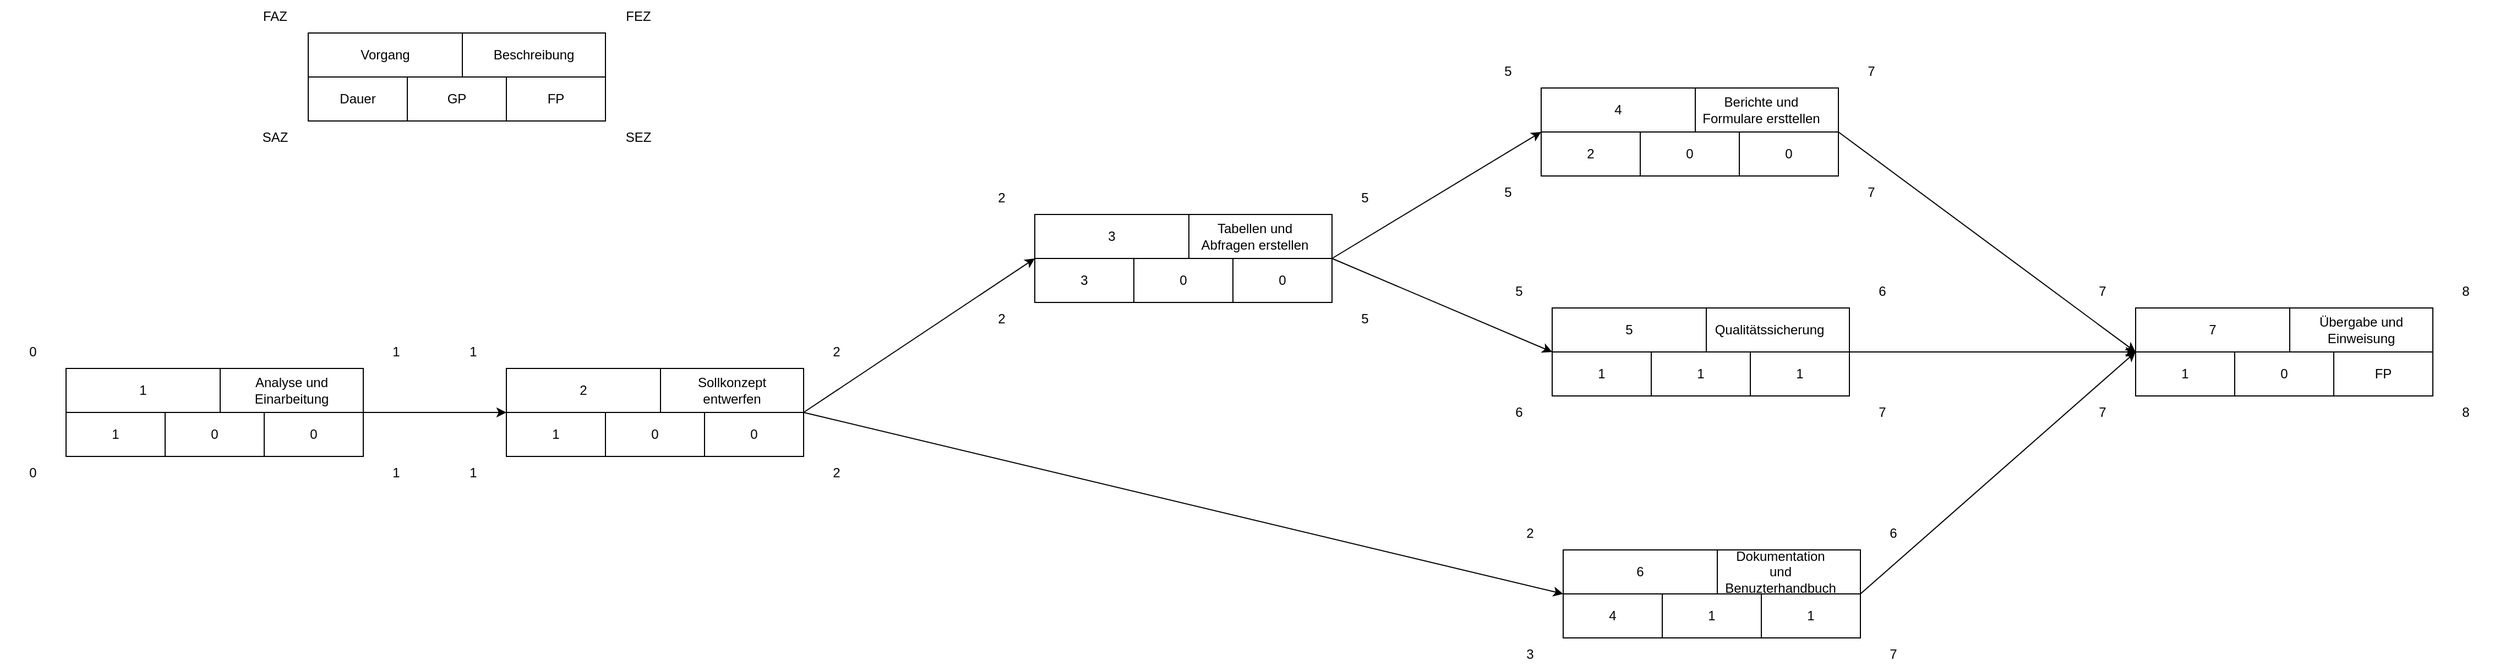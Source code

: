 <mxfile version="22.0.6" type="device" pages="3">
  <diagram name="Übungsaufgaben" id="8kgF85UFcTTqEHGNCaWI">
    <mxGraphModel dx="2261" dy="746" grid="1" gridSize="10" guides="1" tooltips="1" connect="1" arrows="1" fold="1" page="1" pageScale="1" pageWidth="827" pageHeight="1169" math="0" shadow="0">
      <root>
        <mxCell id="0" />
        <mxCell id="1" parent="0" />
        <mxCell id="PgDC-HXr47HgIIDUL0MW-1" value="" style="rounded=0;whiteSpace=wrap;html=1;" vertex="1" parent="1">
          <mxGeometry x="40" y="240" width="140" height="40" as="geometry" />
        </mxCell>
        <mxCell id="PgDC-HXr47HgIIDUL0MW-2" value="" style="rounded=0;whiteSpace=wrap;html=1;" vertex="1" parent="1">
          <mxGeometry x="180" y="240" width="130" height="40" as="geometry" />
        </mxCell>
        <mxCell id="PgDC-HXr47HgIIDUL0MW-3" value="" style="rounded=0;whiteSpace=wrap;html=1;" vertex="1" parent="1">
          <mxGeometry x="40" y="280" width="90" height="40" as="geometry" />
        </mxCell>
        <mxCell id="PgDC-HXr47HgIIDUL0MW-4" value="" style="rounded=0;whiteSpace=wrap;html=1;" vertex="1" parent="1">
          <mxGeometry x="130" y="280" width="90" height="40" as="geometry" />
        </mxCell>
        <mxCell id="PgDC-HXr47HgIIDUL0MW-5" value="" style="rounded=0;whiteSpace=wrap;html=1;" vertex="1" parent="1">
          <mxGeometry x="220" y="280" width="90" height="40" as="geometry" />
        </mxCell>
        <mxCell id="PgDC-HXr47HgIIDUL0MW-7" value="FAZ" style="text;html=1;strokeColor=none;fillColor=none;align=center;verticalAlign=middle;whiteSpace=wrap;rounded=0;" vertex="1" parent="1">
          <mxGeometry x="-20" y="210" width="60" height="30" as="geometry" />
        </mxCell>
        <mxCell id="PgDC-HXr47HgIIDUL0MW-8" value="FEZ" style="text;html=1;strokeColor=none;fillColor=none;align=center;verticalAlign=middle;whiteSpace=wrap;rounded=0;" vertex="1" parent="1">
          <mxGeometry x="310" y="210" width="60" height="30" as="geometry" />
        </mxCell>
        <mxCell id="PgDC-HXr47HgIIDUL0MW-9" value="SEZ" style="text;html=1;strokeColor=none;fillColor=none;align=center;verticalAlign=middle;whiteSpace=wrap;rounded=0;" vertex="1" parent="1">
          <mxGeometry x="310" y="320" width="60" height="30" as="geometry" />
        </mxCell>
        <mxCell id="PgDC-HXr47HgIIDUL0MW-11" value="SAZ" style="text;html=1;strokeColor=none;fillColor=none;align=center;verticalAlign=middle;whiteSpace=wrap;rounded=0;" vertex="1" parent="1">
          <mxGeometry x="-20" y="320" width="60" height="30" as="geometry" />
        </mxCell>
        <mxCell id="PgDC-HXr47HgIIDUL0MW-12" value="Vorgang" style="text;html=1;strokeColor=none;fillColor=none;align=center;verticalAlign=middle;whiteSpace=wrap;rounded=0;" vertex="1" parent="1">
          <mxGeometry x="80" y="245" width="60" height="30" as="geometry" />
        </mxCell>
        <mxCell id="PgDC-HXr47HgIIDUL0MW-13" value="Beschreibung" style="text;html=1;strokeColor=none;fillColor=none;align=center;verticalAlign=middle;whiteSpace=wrap;rounded=0;" vertex="1" parent="1">
          <mxGeometry x="215" y="245" width="60" height="30" as="geometry" />
        </mxCell>
        <mxCell id="PgDC-HXr47HgIIDUL0MW-14" value="Dauer" style="text;html=1;strokeColor=none;fillColor=none;align=center;verticalAlign=middle;whiteSpace=wrap;rounded=0;" vertex="1" parent="1">
          <mxGeometry x="55" y="285" width="60" height="30" as="geometry" />
        </mxCell>
        <mxCell id="PgDC-HXr47HgIIDUL0MW-15" value="GP" style="text;html=1;strokeColor=none;fillColor=none;align=center;verticalAlign=middle;whiteSpace=wrap;rounded=0;" vertex="1" parent="1">
          <mxGeometry x="145" y="285" width="60" height="30" as="geometry" />
        </mxCell>
        <mxCell id="PgDC-HXr47HgIIDUL0MW-16" value="FP" style="text;html=1;strokeColor=none;fillColor=none;align=center;verticalAlign=middle;whiteSpace=wrap;rounded=0;" vertex="1" parent="1">
          <mxGeometry x="235" y="285" width="60" height="30" as="geometry" />
        </mxCell>
        <mxCell id="PgDC-HXr47HgIIDUL0MW-17" value="" style="rounded=0;whiteSpace=wrap;html=1;" vertex="1" parent="1">
          <mxGeometry x="-180" y="545" width="140" height="40" as="geometry" />
        </mxCell>
        <mxCell id="PgDC-HXr47HgIIDUL0MW-18" value="" style="rounded=0;whiteSpace=wrap;html=1;" vertex="1" parent="1">
          <mxGeometry x="-40" y="545" width="130" height="40" as="geometry" />
        </mxCell>
        <mxCell id="PgDC-HXr47HgIIDUL0MW-19" value="" style="rounded=0;whiteSpace=wrap;html=1;" vertex="1" parent="1">
          <mxGeometry x="-180" y="585" width="90" height="40" as="geometry" />
        </mxCell>
        <mxCell id="PgDC-HXr47HgIIDUL0MW-20" value="" style="rounded=0;whiteSpace=wrap;html=1;" vertex="1" parent="1">
          <mxGeometry x="-90" y="585" width="90" height="40" as="geometry" />
        </mxCell>
        <mxCell id="PgDC-HXr47HgIIDUL0MW-21" value="" style="rounded=0;whiteSpace=wrap;html=1;" vertex="1" parent="1">
          <mxGeometry y="585" width="90" height="40" as="geometry" />
        </mxCell>
        <mxCell id="PgDC-HXr47HgIIDUL0MW-22" value="0" style="text;html=1;strokeColor=none;fillColor=none;align=center;verticalAlign=middle;whiteSpace=wrap;rounded=0;" vertex="1" parent="1">
          <mxGeometry x="-240" y="515" width="60" height="30" as="geometry" />
        </mxCell>
        <mxCell id="PgDC-HXr47HgIIDUL0MW-23" value="1" style="text;html=1;strokeColor=none;fillColor=none;align=center;verticalAlign=middle;whiteSpace=wrap;rounded=0;" vertex="1" parent="1">
          <mxGeometry x="90" y="515" width="60" height="30" as="geometry" />
        </mxCell>
        <mxCell id="PgDC-HXr47HgIIDUL0MW-24" value="1" style="text;html=1;strokeColor=none;fillColor=none;align=center;verticalAlign=middle;whiteSpace=wrap;rounded=0;" vertex="1" parent="1">
          <mxGeometry x="90" y="625" width="60" height="30" as="geometry" />
        </mxCell>
        <mxCell id="PgDC-HXr47HgIIDUL0MW-25" value="0" style="text;html=1;strokeColor=none;fillColor=none;align=center;verticalAlign=middle;whiteSpace=wrap;rounded=0;" vertex="1" parent="1">
          <mxGeometry x="-240" y="625" width="60" height="30" as="geometry" />
        </mxCell>
        <mxCell id="PgDC-HXr47HgIIDUL0MW-26" value="1" style="text;html=1;strokeColor=none;fillColor=none;align=center;verticalAlign=middle;whiteSpace=wrap;rounded=0;" vertex="1" parent="1">
          <mxGeometry x="-140" y="550" width="60" height="30" as="geometry" />
        </mxCell>
        <mxCell id="PgDC-HXr47HgIIDUL0MW-27" value="Analyse und Einarbeitung" style="text;html=1;strokeColor=none;fillColor=none;align=center;verticalAlign=middle;whiteSpace=wrap;rounded=0;" vertex="1" parent="1">
          <mxGeometry x="-5" y="550" width="60" height="30" as="geometry" />
        </mxCell>
        <mxCell id="PgDC-HXr47HgIIDUL0MW-28" value="1" style="text;html=1;strokeColor=none;fillColor=none;align=center;verticalAlign=middle;whiteSpace=wrap;rounded=0;" vertex="1" parent="1">
          <mxGeometry x="-165" y="590" width="60" height="30" as="geometry" />
        </mxCell>
        <mxCell id="PgDC-HXr47HgIIDUL0MW-29" value="0" style="text;html=1;strokeColor=none;fillColor=none;align=center;verticalAlign=middle;whiteSpace=wrap;rounded=0;" vertex="1" parent="1">
          <mxGeometry x="-75" y="590" width="60" height="30" as="geometry" />
        </mxCell>
        <mxCell id="PgDC-HXr47HgIIDUL0MW-30" value="0" style="text;html=1;strokeColor=none;fillColor=none;align=center;verticalAlign=middle;whiteSpace=wrap;rounded=0;" vertex="1" parent="1">
          <mxGeometry x="15" y="590" width="60" height="30" as="geometry" />
        </mxCell>
        <mxCell id="PgDC-HXr47HgIIDUL0MW-31" value="" style="rounded=0;whiteSpace=wrap;html=1;" vertex="1" parent="1">
          <mxGeometry x="220" y="545" width="140" height="40" as="geometry" />
        </mxCell>
        <mxCell id="PgDC-HXr47HgIIDUL0MW-32" value="" style="rounded=0;whiteSpace=wrap;html=1;" vertex="1" parent="1">
          <mxGeometry x="360" y="545" width="130" height="40" as="geometry" />
        </mxCell>
        <mxCell id="PgDC-HXr47HgIIDUL0MW-33" value="" style="rounded=0;whiteSpace=wrap;html=1;" vertex="1" parent="1">
          <mxGeometry x="220" y="585" width="90" height="40" as="geometry" />
        </mxCell>
        <mxCell id="PgDC-HXr47HgIIDUL0MW-34" value="" style="rounded=0;whiteSpace=wrap;html=1;" vertex="1" parent="1">
          <mxGeometry x="310" y="585" width="90" height="40" as="geometry" />
        </mxCell>
        <mxCell id="PgDC-HXr47HgIIDUL0MW-35" value="" style="rounded=0;whiteSpace=wrap;html=1;" vertex="1" parent="1">
          <mxGeometry x="400" y="585" width="90" height="40" as="geometry" />
        </mxCell>
        <mxCell id="PgDC-HXr47HgIIDUL0MW-36" value="1" style="text;html=1;strokeColor=none;fillColor=none;align=center;verticalAlign=middle;whiteSpace=wrap;rounded=0;" vertex="1" parent="1">
          <mxGeometry x="160" y="515" width="60" height="30" as="geometry" />
        </mxCell>
        <mxCell id="PgDC-HXr47HgIIDUL0MW-37" value="2" style="text;html=1;strokeColor=none;fillColor=none;align=center;verticalAlign=middle;whiteSpace=wrap;rounded=0;" vertex="1" parent="1">
          <mxGeometry x="490" y="515" width="60" height="30" as="geometry" />
        </mxCell>
        <mxCell id="PgDC-HXr47HgIIDUL0MW-38" value="2" style="text;html=1;strokeColor=none;fillColor=none;align=center;verticalAlign=middle;whiteSpace=wrap;rounded=0;" vertex="1" parent="1">
          <mxGeometry x="490" y="625" width="60" height="30" as="geometry" />
        </mxCell>
        <mxCell id="PgDC-HXr47HgIIDUL0MW-39" value="1" style="text;html=1;strokeColor=none;fillColor=none;align=center;verticalAlign=middle;whiteSpace=wrap;rounded=0;" vertex="1" parent="1">
          <mxGeometry x="160" y="625" width="60" height="30" as="geometry" />
        </mxCell>
        <mxCell id="PgDC-HXr47HgIIDUL0MW-40" value="2" style="text;html=1;strokeColor=none;fillColor=none;align=center;verticalAlign=middle;whiteSpace=wrap;rounded=0;" vertex="1" parent="1">
          <mxGeometry x="260" y="550" width="60" height="30" as="geometry" />
        </mxCell>
        <mxCell id="PgDC-HXr47HgIIDUL0MW-41" value="Sollkonzept entwerfen" style="text;html=1;strokeColor=none;fillColor=none;align=center;verticalAlign=middle;whiteSpace=wrap;rounded=0;" vertex="1" parent="1">
          <mxGeometry x="395" y="550" width="60" height="30" as="geometry" />
        </mxCell>
        <mxCell id="PgDC-HXr47HgIIDUL0MW-42" value="1" style="text;html=1;strokeColor=none;fillColor=none;align=center;verticalAlign=middle;whiteSpace=wrap;rounded=0;" vertex="1" parent="1">
          <mxGeometry x="235" y="590" width="60" height="30" as="geometry" />
        </mxCell>
        <mxCell id="PgDC-HXr47HgIIDUL0MW-43" value="0" style="text;html=1;strokeColor=none;fillColor=none;align=center;verticalAlign=middle;whiteSpace=wrap;rounded=0;" vertex="1" parent="1">
          <mxGeometry x="325" y="590" width="60" height="30" as="geometry" />
        </mxCell>
        <mxCell id="PgDC-HXr47HgIIDUL0MW-44" value="0" style="text;html=1;strokeColor=none;fillColor=none;align=center;verticalAlign=middle;whiteSpace=wrap;rounded=0;" vertex="1" parent="1">
          <mxGeometry x="415" y="590" width="60" height="30" as="geometry" />
        </mxCell>
        <mxCell id="PgDC-HXr47HgIIDUL0MW-59" value="" style="rounded=0;whiteSpace=wrap;html=1;" vertex="1" parent="1">
          <mxGeometry x="700" y="405" width="140" height="40" as="geometry" />
        </mxCell>
        <mxCell id="PgDC-HXr47HgIIDUL0MW-60" value="" style="rounded=0;whiteSpace=wrap;html=1;" vertex="1" parent="1">
          <mxGeometry x="840" y="405" width="130" height="40" as="geometry" />
        </mxCell>
        <mxCell id="PgDC-HXr47HgIIDUL0MW-61" value="" style="rounded=0;whiteSpace=wrap;html=1;" vertex="1" parent="1">
          <mxGeometry x="700" y="445" width="90" height="40" as="geometry" />
        </mxCell>
        <mxCell id="PgDC-HXr47HgIIDUL0MW-62" value="" style="rounded=0;whiteSpace=wrap;html=1;" vertex="1" parent="1">
          <mxGeometry x="790" y="445" width="90" height="40" as="geometry" />
        </mxCell>
        <mxCell id="PgDC-HXr47HgIIDUL0MW-63" value="" style="rounded=0;whiteSpace=wrap;html=1;" vertex="1" parent="1">
          <mxGeometry x="880" y="445" width="90" height="40" as="geometry" />
        </mxCell>
        <mxCell id="PgDC-HXr47HgIIDUL0MW-64" value="2" style="text;html=1;strokeColor=none;fillColor=none;align=center;verticalAlign=middle;whiteSpace=wrap;rounded=0;" vertex="1" parent="1">
          <mxGeometry x="640" y="375" width="60" height="30" as="geometry" />
        </mxCell>
        <mxCell id="PgDC-HXr47HgIIDUL0MW-65" value="5" style="text;html=1;strokeColor=none;fillColor=none;align=center;verticalAlign=middle;whiteSpace=wrap;rounded=0;" vertex="1" parent="1">
          <mxGeometry x="970" y="375" width="60" height="30" as="geometry" />
        </mxCell>
        <mxCell id="PgDC-HXr47HgIIDUL0MW-66" value="5" style="text;html=1;strokeColor=none;fillColor=none;align=center;verticalAlign=middle;whiteSpace=wrap;rounded=0;" vertex="1" parent="1">
          <mxGeometry x="970" y="485" width="60" height="30" as="geometry" />
        </mxCell>
        <mxCell id="PgDC-HXr47HgIIDUL0MW-67" value="2" style="text;html=1;strokeColor=none;fillColor=none;align=center;verticalAlign=middle;whiteSpace=wrap;rounded=0;" vertex="1" parent="1">
          <mxGeometry x="640" y="485" width="60" height="30" as="geometry" />
        </mxCell>
        <mxCell id="PgDC-HXr47HgIIDUL0MW-68" value="3" style="text;html=1;strokeColor=none;fillColor=none;align=center;verticalAlign=middle;whiteSpace=wrap;rounded=0;" vertex="1" parent="1">
          <mxGeometry x="740" y="410" width="60" height="30" as="geometry" />
        </mxCell>
        <mxCell id="PgDC-HXr47HgIIDUL0MW-69" value="Tabellen und Abfragen erstellen" style="text;html=1;strokeColor=none;fillColor=none;align=center;verticalAlign=middle;whiteSpace=wrap;rounded=0;" vertex="1" parent="1">
          <mxGeometry x="840" y="410" width="120" height="30" as="geometry" />
        </mxCell>
        <mxCell id="PgDC-HXr47HgIIDUL0MW-70" value="3" style="text;html=1;strokeColor=none;fillColor=none;align=center;verticalAlign=middle;whiteSpace=wrap;rounded=0;" vertex="1" parent="1">
          <mxGeometry x="715" y="450" width="60" height="30" as="geometry" />
        </mxCell>
        <mxCell id="PgDC-HXr47HgIIDUL0MW-71" value="0" style="text;html=1;strokeColor=none;fillColor=none;align=center;verticalAlign=middle;whiteSpace=wrap;rounded=0;" vertex="1" parent="1">
          <mxGeometry x="805" y="450" width="60" height="30" as="geometry" />
        </mxCell>
        <mxCell id="PgDC-HXr47HgIIDUL0MW-72" value="0" style="text;html=1;strokeColor=none;fillColor=none;align=center;verticalAlign=middle;whiteSpace=wrap;rounded=0;" vertex="1" parent="1">
          <mxGeometry x="895" y="450" width="60" height="30" as="geometry" />
        </mxCell>
        <mxCell id="PgDC-HXr47HgIIDUL0MW-73" value="" style="rounded=0;whiteSpace=wrap;html=1;" vertex="1" parent="1">
          <mxGeometry x="1160" y="290" width="140" height="40" as="geometry" />
        </mxCell>
        <mxCell id="PgDC-HXr47HgIIDUL0MW-74" value="" style="rounded=0;whiteSpace=wrap;html=1;" vertex="1" parent="1">
          <mxGeometry x="1300" y="290" width="130" height="40" as="geometry" />
        </mxCell>
        <mxCell id="PgDC-HXr47HgIIDUL0MW-75" value="" style="rounded=0;whiteSpace=wrap;html=1;" vertex="1" parent="1">
          <mxGeometry x="1160" y="330" width="90" height="40" as="geometry" />
        </mxCell>
        <mxCell id="PgDC-HXr47HgIIDUL0MW-76" value="" style="rounded=0;whiteSpace=wrap;html=1;" vertex="1" parent="1">
          <mxGeometry x="1250" y="330" width="90" height="40" as="geometry" />
        </mxCell>
        <mxCell id="PgDC-HXr47HgIIDUL0MW-77" value="" style="rounded=0;whiteSpace=wrap;html=1;" vertex="1" parent="1">
          <mxGeometry x="1340" y="330" width="90" height="40" as="geometry" />
        </mxCell>
        <mxCell id="PgDC-HXr47HgIIDUL0MW-78" value="5" style="text;html=1;strokeColor=none;fillColor=none;align=center;verticalAlign=middle;whiteSpace=wrap;rounded=0;" vertex="1" parent="1">
          <mxGeometry x="1100" y="260" width="60" height="30" as="geometry" />
        </mxCell>
        <mxCell id="PgDC-HXr47HgIIDUL0MW-79" value="7" style="text;html=1;strokeColor=none;fillColor=none;align=center;verticalAlign=middle;whiteSpace=wrap;rounded=0;" vertex="1" parent="1">
          <mxGeometry x="1430" y="260" width="60" height="30" as="geometry" />
        </mxCell>
        <mxCell id="PgDC-HXr47HgIIDUL0MW-80" value="7" style="text;html=1;strokeColor=none;fillColor=none;align=center;verticalAlign=middle;whiteSpace=wrap;rounded=0;" vertex="1" parent="1">
          <mxGeometry x="1430" y="370" width="60" height="30" as="geometry" />
        </mxCell>
        <mxCell id="PgDC-HXr47HgIIDUL0MW-81" value="5" style="text;html=1;strokeColor=none;fillColor=none;align=center;verticalAlign=middle;whiteSpace=wrap;rounded=0;" vertex="1" parent="1">
          <mxGeometry x="1100" y="370" width="60" height="30" as="geometry" />
        </mxCell>
        <mxCell id="PgDC-HXr47HgIIDUL0MW-82" value="4" style="text;html=1;strokeColor=none;fillColor=none;align=center;verticalAlign=middle;whiteSpace=wrap;rounded=0;" vertex="1" parent="1">
          <mxGeometry x="1200" y="295" width="60" height="30" as="geometry" />
        </mxCell>
        <mxCell id="PgDC-HXr47HgIIDUL0MW-83" value="Berichte und Formulare ersttellen" style="text;html=1;strokeColor=none;fillColor=none;align=center;verticalAlign=middle;whiteSpace=wrap;rounded=0;" vertex="1" parent="1">
          <mxGeometry x="1300" y="295" width="120" height="30" as="geometry" />
        </mxCell>
        <mxCell id="PgDC-HXr47HgIIDUL0MW-84" value="2" style="text;html=1;strokeColor=none;fillColor=none;align=center;verticalAlign=middle;whiteSpace=wrap;rounded=0;" vertex="1" parent="1">
          <mxGeometry x="1175" y="335" width="60" height="30" as="geometry" />
        </mxCell>
        <mxCell id="PgDC-HXr47HgIIDUL0MW-85" value="0" style="text;html=1;strokeColor=none;fillColor=none;align=center;verticalAlign=middle;whiteSpace=wrap;rounded=0;" vertex="1" parent="1">
          <mxGeometry x="1265" y="335" width="60" height="30" as="geometry" />
        </mxCell>
        <mxCell id="PgDC-HXr47HgIIDUL0MW-86" value="0" style="text;html=1;strokeColor=none;fillColor=none;align=center;verticalAlign=middle;whiteSpace=wrap;rounded=0;" vertex="1" parent="1">
          <mxGeometry x="1355" y="335" width="60" height="30" as="geometry" />
        </mxCell>
        <mxCell id="PgDC-HXr47HgIIDUL0MW-87" value="" style="rounded=0;whiteSpace=wrap;html=1;" vertex="1" parent="1">
          <mxGeometry x="1180" y="710" width="140" height="40" as="geometry" />
        </mxCell>
        <mxCell id="PgDC-HXr47HgIIDUL0MW-88" value="" style="rounded=0;whiteSpace=wrap;html=1;" vertex="1" parent="1">
          <mxGeometry x="1320" y="710" width="130" height="40" as="geometry" />
        </mxCell>
        <mxCell id="PgDC-HXr47HgIIDUL0MW-89" value="" style="rounded=0;whiteSpace=wrap;html=1;" vertex="1" parent="1">
          <mxGeometry x="1180" y="750" width="90" height="40" as="geometry" />
        </mxCell>
        <mxCell id="PgDC-HXr47HgIIDUL0MW-90" value="" style="rounded=0;whiteSpace=wrap;html=1;" vertex="1" parent="1">
          <mxGeometry x="1270" y="750" width="90" height="40" as="geometry" />
        </mxCell>
        <mxCell id="PgDC-HXr47HgIIDUL0MW-91" value="" style="rounded=0;whiteSpace=wrap;html=1;" vertex="1" parent="1">
          <mxGeometry x="1360" y="750" width="90" height="40" as="geometry" />
        </mxCell>
        <mxCell id="PgDC-HXr47HgIIDUL0MW-92" value="2" style="text;html=1;strokeColor=none;fillColor=none;align=center;verticalAlign=middle;whiteSpace=wrap;rounded=0;" vertex="1" parent="1">
          <mxGeometry x="1120" y="680" width="60" height="30" as="geometry" />
        </mxCell>
        <mxCell id="PgDC-HXr47HgIIDUL0MW-93" value="6" style="text;html=1;strokeColor=none;fillColor=none;align=center;verticalAlign=middle;whiteSpace=wrap;rounded=0;" vertex="1" parent="1">
          <mxGeometry x="1450" y="680" width="60" height="30" as="geometry" />
        </mxCell>
        <mxCell id="PgDC-HXr47HgIIDUL0MW-94" value="7" style="text;html=1;strokeColor=none;fillColor=none;align=center;verticalAlign=middle;whiteSpace=wrap;rounded=0;" vertex="1" parent="1">
          <mxGeometry x="1450" y="790" width="60" height="30" as="geometry" />
        </mxCell>
        <mxCell id="PgDC-HXr47HgIIDUL0MW-95" value="3" style="text;html=1;strokeColor=none;fillColor=none;align=center;verticalAlign=middle;whiteSpace=wrap;rounded=0;" vertex="1" parent="1">
          <mxGeometry x="1120" y="790" width="60" height="30" as="geometry" />
        </mxCell>
        <mxCell id="PgDC-HXr47HgIIDUL0MW-96" value="6" style="text;html=1;strokeColor=none;fillColor=none;align=center;verticalAlign=middle;whiteSpace=wrap;rounded=0;" vertex="1" parent="1">
          <mxGeometry x="1220" y="715" width="60" height="30" as="geometry" />
        </mxCell>
        <mxCell id="PgDC-HXr47HgIIDUL0MW-97" value="Dokumentation und Benuzterhandbuch" style="text;html=1;strokeColor=none;fillColor=none;align=center;verticalAlign=middle;whiteSpace=wrap;rounded=0;" vertex="1" parent="1">
          <mxGeometry x="1340" y="715" width="75" height="30" as="geometry" />
        </mxCell>
        <mxCell id="PgDC-HXr47HgIIDUL0MW-98" value="4" style="text;html=1;strokeColor=none;fillColor=none;align=center;verticalAlign=middle;whiteSpace=wrap;rounded=0;" vertex="1" parent="1">
          <mxGeometry x="1195" y="755" width="60" height="30" as="geometry" />
        </mxCell>
        <mxCell id="PgDC-HXr47HgIIDUL0MW-99" value="1" style="text;html=1;strokeColor=none;fillColor=none;align=center;verticalAlign=middle;whiteSpace=wrap;rounded=0;" vertex="1" parent="1">
          <mxGeometry x="1285" y="755" width="60" height="30" as="geometry" />
        </mxCell>
        <mxCell id="PgDC-HXr47HgIIDUL0MW-100" value="1" style="text;html=1;strokeColor=none;fillColor=none;align=center;verticalAlign=middle;whiteSpace=wrap;rounded=0;" vertex="1" parent="1">
          <mxGeometry x="1375" y="755" width="60" height="30" as="geometry" />
        </mxCell>
        <mxCell id="PgDC-HXr47HgIIDUL0MW-101" value="" style="rounded=0;whiteSpace=wrap;html=1;" vertex="1" parent="1">
          <mxGeometry x="1170" y="490" width="140" height="40" as="geometry" />
        </mxCell>
        <mxCell id="PgDC-HXr47HgIIDUL0MW-102" value="" style="rounded=0;whiteSpace=wrap;html=1;" vertex="1" parent="1">
          <mxGeometry x="1310" y="490" width="130" height="40" as="geometry" />
        </mxCell>
        <mxCell id="PgDC-HXr47HgIIDUL0MW-103" value="" style="rounded=0;whiteSpace=wrap;html=1;" vertex="1" parent="1">
          <mxGeometry x="1170" y="530" width="90" height="40" as="geometry" />
        </mxCell>
        <mxCell id="PgDC-HXr47HgIIDUL0MW-104" value="" style="rounded=0;whiteSpace=wrap;html=1;" vertex="1" parent="1">
          <mxGeometry x="1260" y="530" width="90" height="40" as="geometry" />
        </mxCell>
        <mxCell id="PgDC-HXr47HgIIDUL0MW-105" value="" style="rounded=0;whiteSpace=wrap;html=1;" vertex="1" parent="1">
          <mxGeometry x="1350" y="530" width="90" height="40" as="geometry" />
        </mxCell>
        <mxCell id="PgDC-HXr47HgIIDUL0MW-106" value="5" style="text;html=1;strokeColor=none;fillColor=none;align=center;verticalAlign=middle;whiteSpace=wrap;rounded=0;" vertex="1" parent="1">
          <mxGeometry x="1110" y="460" width="60" height="30" as="geometry" />
        </mxCell>
        <mxCell id="PgDC-HXr47HgIIDUL0MW-107" value="6" style="text;html=1;strokeColor=none;fillColor=none;align=center;verticalAlign=middle;whiteSpace=wrap;rounded=0;" vertex="1" parent="1">
          <mxGeometry x="1440" y="460" width="60" height="30" as="geometry" />
        </mxCell>
        <mxCell id="PgDC-HXr47HgIIDUL0MW-108" value="7" style="text;html=1;strokeColor=none;fillColor=none;align=center;verticalAlign=middle;whiteSpace=wrap;rounded=0;" vertex="1" parent="1">
          <mxGeometry x="1440" y="570" width="60" height="30" as="geometry" />
        </mxCell>
        <mxCell id="PgDC-HXr47HgIIDUL0MW-109" value="6" style="text;html=1;strokeColor=none;fillColor=none;align=center;verticalAlign=middle;whiteSpace=wrap;rounded=0;" vertex="1" parent="1">
          <mxGeometry x="1110" y="570" width="60" height="30" as="geometry" />
        </mxCell>
        <mxCell id="PgDC-HXr47HgIIDUL0MW-110" value="5" style="text;html=1;strokeColor=none;fillColor=none;align=center;verticalAlign=middle;whiteSpace=wrap;rounded=0;" vertex="1" parent="1">
          <mxGeometry x="1210" y="495" width="60" height="30" as="geometry" />
        </mxCell>
        <mxCell id="PgDC-HXr47HgIIDUL0MW-111" value="Qualitätssicherung" style="text;html=1;strokeColor=none;fillColor=none;align=center;verticalAlign=middle;whiteSpace=wrap;rounded=0;" vertex="1" parent="1">
          <mxGeometry x="1330" y="495" width="75" height="30" as="geometry" />
        </mxCell>
        <mxCell id="PgDC-HXr47HgIIDUL0MW-112" value="1" style="text;html=1;strokeColor=none;fillColor=none;align=center;verticalAlign=middle;whiteSpace=wrap;rounded=0;" vertex="1" parent="1">
          <mxGeometry x="1185" y="535" width="60" height="30" as="geometry" />
        </mxCell>
        <mxCell id="PgDC-HXr47HgIIDUL0MW-113" value="1" style="text;html=1;strokeColor=none;fillColor=none;align=center;verticalAlign=middle;whiteSpace=wrap;rounded=0;" vertex="1" parent="1">
          <mxGeometry x="1275" y="535" width="60" height="30" as="geometry" />
        </mxCell>
        <mxCell id="PgDC-HXr47HgIIDUL0MW-114" value="1" style="text;html=1;strokeColor=none;fillColor=none;align=center;verticalAlign=middle;whiteSpace=wrap;rounded=0;" vertex="1" parent="1">
          <mxGeometry x="1365" y="535" width="60" height="30" as="geometry" />
        </mxCell>
        <mxCell id="PgDC-HXr47HgIIDUL0MW-115" value="" style="rounded=0;whiteSpace=wrap;html=1;" vertex="1" parent="1">
          <mxGeometry x="1700" y="490" width="140" height="40" as="geometry" />
        </mxCell>
        <mxCell id="PgDC-HXr47HgIIDUL0MW-116" value="" style="rounded=0;whiteSpace=wrap;html=1;" vertex="1" parent="1">
          <mxGeometry x="1840" y="490" width="130" height="40" as="geometry" />
        </mxCell>
        <mxCell id="PgDC-HXr47HgIIDUL0MW-117" value="" style="rounded=0;whiteSpace=wrap;html=1;" vertex="1" parent="1">
          <mxGeometry x="1700" y="530" width="90" height="40" as="geometry" />
        </mxCell>
        <mxCell id="PgDC-HXr47HgIIDUL0MW-118" value="" style="rounded=0;whiteSpace=wrap;html=1;" vertex="1" parent="1">
          <mxGeometry x="1790" y="530" width="90" height="40" as="geometry" />
        </mxCell>
        <mxCell id="PgDC-HXr47HgIIDUL0MW-119" value="" style="rounded=0;whiteSpace=wrap;html=1;" vertex="1" parent="1">
          <mxGeometry x="1880" y="530" width="90" height="40" as="geometry" />
        </mxCell>
        <mxCell id="PgDC-HXr47HgIIDUL0MW-120" value="7" style="text;html=1;strokeColor=none;fillColor=none;align=center;verticalAlign=middle;whiteSpace=wrap;rounded=0;" vertex="1" parent="1">
          <mxGeometry x="1640" y="460" width="60" height="30" as="geometry" />
        </mxCell>
        <mxCell id="PgDC-HXr47HgIIDUL0MW-121" value="8" style="text;html=1;strokeColor=none;fillColor=none;align=center;verticalAlign=middle;whiteSpace=wrap;rounded=0;" vertex="1" parent="1">
          <mxGeometry x="1970" y="460" width="60" height="30" as="geometry" />
        </mxCell>
        <mxCell id="PgDC-HXr47HgIIDUL0MW-122" value="8" style="text;html=1;strokeColor=none;fillColor=none;align=center;verticalAlign=middle;whiteSpace=wrap;rounded=0;" vertex="1" parent="1">
          <mxGeometry x="1970" y="570" width="60" height="30" as="geometry" />
        </mxCell>
        <mxCell id="PgDC-HXr47HgIIDUL0MW-123" value="7" style="text;html=1;strokeColor=none;fillColor=none;align=center;verticalAlign=middle;whiteSpace=wrap;rounded=0;" vertex="1" parent="1">
          <mxGeometry x="1640" y="570" width="60" height="30" as="geometry" />
        </mxCell>
        <mxCell id="PgDC-HXr47HgIIDUL0MW-124" value="7" style="text;html=1;strokeColor=none;fillColor=none;align=center;verticalAlign=middle;whiteSpace=wrap;rounded=0;" vertex="1" parent="1">
          <mxGeometry x="1740" y="495" width="60" height="30" as="geometry" />
        </mxCell>
        <mxCell id="PgDC-HXr47HgIIDUL0MW-125" value="Übergabe und Einweisung" style="text;html=1;strokeColor=none;fillColor=none;align=center;verticalAlign=middle;whiteSpace=wrap;rounded=0;" vertex="1" parent="1">
          <mxGeometry x="1850" y="495" width="110" height="30" as="geometry" />
        </mxCell>
        <mxCell id="PgDC-HXr47HgIIDUL0MW-126" value="1" style="text;html=1;strokeColor=none;fillColor=none;align=center;verticalAlign=middle;whiteSpace=wrap;rounded=0;" vertex="1" parent="1">
          <mxGeometry x="1715" y="535" width="60" height="30" as="geometry" />
        </mxCell>
        <mxCell id="PgDC-HXr47HgIIDUL0MW-127" value="0" style="text;html=1;strokeColor=none;fillColor=none;align=center;verticalAlign=middle;whiteSpace=wrap;rounded=0;" vertex="1" parent="1">
          <mxGeometry x="1805" y="535" width="60" height="30" as="geometry" />
        </mxCell>
        <mxCell id="PgDC-HXr47HgIIDUL0MW-128" value="FP" style="text;html=1;strokeColor=none;fillColor=none;align=center;verticalAlign=middle;whiteSpace=wrap;rounded=0;" vertex="1" parent="1">
          <mxGeometry x="1895" y="535" width="60" height="30" as="geometry" />
        </mxCell>
        <mxCell id="PgDC-HXr47HgIIDUL0MW-129" value="" style="endArrow=classic;html=1;rounded=0;exitX=1;exitY=0;exitDx=0;exitDy=0;entryX=0;entryY=0;entryDx=0;entryDy=0;" edge="1" parent="1" source="PgDC-HXr47HgIIDUL0MW-21" target="PgDC-HXr47HgIIDUL0MW-33">
          <mxGeometry width="50" height="50" relative="1" as="geometry">
            <mxPoint x="260" y="720" as="sourcePoint" />
            <mxPoint x="310" y="670" as="targetPoint" />
          </mxGeometry>
        </mxCell>
        <mxCell id="PgDC-HXr47HgIIDUL0MW-130" value="" style="endArrow=classic;html=1;rounded=0;exitX=1;exitY=0;exitDx=0;exitDy=0;entryX=0;entryY=1;entryDx=0;entryDy=0;" edge="1" parent="1" source="PgDC-HXr47HgIIDUL0MW-35" target="PgDC-HXr47HgIIDUL0MW-59">
          <mxGeometry width="50" height="50" relative="1" as="geometry">
            <mxPoint x="680" y="640" as="sourcePoint" />
            <mxPoint x="730" y="590" as="targetPoint" />
          </mxGeometry>
        </mxCell>
        <mxCell id="PgDC-HXr47HgIIDUL0MW-131" value="" style="endArrow=classic;html=1;rounded=0;exitX=1;exitY=1;exitDx=0;exitDy=0;entryX=0;entryY=0;entryDx=0;entryDy=0;" edge="1" parent="1" source="PgDC-HXr47HgIIDUL0MW-32" target="PgDC-HXr47HgIIDUL0MW-89">
          <mxGeometry width="50" height="50" relative="1" as="geometry">
            <mxPoint x="490" y="590" as="sourcePoint" />
            <mxPoint x="950" y="590" as="targetPoint" />
          </mxGeometry>
        </mxCell>
        <mxCell id="PgDC-HXr47HgIIDUL0MW-132" value="" style="endArrow=classic;html=1;rounded=0;exitX=1;exitY=0;exitDx=0;exitDy=0;entryX=0;entryY=0;entryDx=0;entryDy=0;" edge="1" parent="1" source="PgDC-HXr47HgIIDUL0MW-63" target="PgDC-HXr47HgIIDUL0MW-75">
          <mxGeometry width="50" height="50" relative="1" as="geometry">
            <mxPoint x="1050" y="470" as="sourcePoint" />
            <mxPoint x="1100" y="420" as="targetPoint" />
          </mxGeometry>
        </mxCell>
        <mxCell id="PgDC-HXr47HgIIDUL0MW-133" value="" style="endArrow=classic;html=1;rounded=0;exitX=1;exitY=0;exitDx=0;exitDy=0;entryX=0;entryY=0;entryDx=0;entryDy=0;" edge="1" parent="1" source="PgDC-HXr47HgIIDUL0MW-63" target="PgDC-HXr47HgIIDUL0MW-103">
          <mxGeometry width="50" height="50" relative="1" as="geometry">
            <mxPoint x="1080" y="520" as="sourcePoint" />
            <mxPoint x="1130" y="470" as="targetPoint" />
          </mxGeometry>
        </mxCell>
        <mxCell id="PgDC-HXr47HgIIDUL0MW-134" value="" style="endArrow=classic;html=1;rounded=0;exitX=1;exitY=0;exitDx=0;exitDy=0;entryX=0;entryY=0;entryDx=0;entryDy=0;" edge="1" parent="1" source="PgDC-HXr47HgIIDUL0MW-77" target="PgDC-HXr47HgIIDUL0MW-117">
          <mxGeometry width="50" height="50" relative="1" as="geometry">
            <mxPoint x="1610" y="430" as="sourcePoint" />
            <mxPoint x="1660" y="380" as="targetPoint" />
          </mxGeometry>
        </mxCell>
        <mxCell id="PgDC-HXr47HgIIDUL0MW-135" value="" style="endArrow=classic;html=1;rounded=0;exitX=1;exitY=0;exitDx=0;exitDy=0;entryX=0;entryY=1;entryDx=0;entryDy=0;" edge="1" parent="1" source="PgDC-HXr47HgIIDUL0MW-105" target="PgDC-HXr47HgIIDUL0MW-115">
          <mxGeometry width="50" height="50" relative="1" as="geometry">
            <mxPoint x="1550" y="580" as="sourcePoint" />
            <mxPoint x="1600" y="530" as="targetPoint" />
          </mxGeometry>
        </mxCell>
        <mxCell id="PgDC-HXr47HgIIDUL0MW-136" value="" style="endArrow=classic;html=1;rounded=0;exitX=1;exitY=0;exitDx=0;exitDy=0;entryX=0;entryY=0;entryDx=0;entryDy=0;" edge="1" parent="1" source="PgDC-HXr47HgIIDUL0MW-91" target="PgDC-HXr47HgIIDUL0MW-117">
          <mxGeometry width="50" height="50" relative="1" as="geometry">
            <mxPoint x="1550" y="720" as="sourcePoint" />
            <mxPoint x="1600" y="670" as="targetPoint" />
          </mxGeometry>
        </mxCell>
      </root>
    </mxGraphModel>
  </diagram>
  <diagram id="99EbeLhjcMrZO9Gg6lvK" name="Prüfungsaufgabe1">
    <mxGraphModel dx="1434" dy="746" grid="1" gridSize="10" guides="1" tooltips="1" connect="1" arrows="1" fold="1" page="1" pageScale="1" pageWidth="827" pageHeight="1169" math="0" shadow="0">
      <root>
        <mxCell id="0" />
        <mxCell id="1" parent="0" />
        <mxCell id="YPmfC3U80X2HN4cl7KSL-1" value="" style="rounded=0;whiteSpace=wrap;html=1;" vertex="1" parent="1">
          <mxGeometry x="60" y="50" width="140" height="40" as="geometry" />
        </mxCell>
        <mxCell id="YPmfC3U80X2HN4cl7KSL-2" value="" style="rounded=0;whiteSpace=wrap;html=1;" vertex="1" parent="1">
          <mxGeometry x="200" y="50" width="130" height="40" as="geometry" />
        </mxCell>
        <mxCell id="YPmfC3U80X2HN4cl7KSL-3" value="" style="rounded=0;whiteSpace=wrap;html=1;" vertex="1" parent="1">
          <mxGeometry x="60" y="90" width="90" height="40" as="geometry" />
        </mxCell>
        <mxCell id="YPmfC3U80X2HN4cl7KSL-4" value="" style="rounded=0;whiteSpace=wrap;html=1;" vertex="1" parent="1">
          <mxGeometry x="150" y="90" width="90" height="40" as="geometry" />
        </mxCell>
        <mxCell id="YPmfC3U80X2HN4cl7KSL-5" value="" style="rounded=0;whiteSpace=wrap;html=1;" vertex="1" parent="1">
          <mxGeometry x="240" y="90" width="90" height="40" as="geometry" />
        </mxCell>
        <mxCell id="YPmfC3U80X2HN4cl7KSL-6" value="FAZ" style="text;html=1;strokeColor=none;fillColor=none;align=center;verticalAlign=middle;whiteSpace=wrap;rounded=0;" vertex="1" parent="1">
          <mxGeometry y="20" width="60" height="30" as="geometry" />
        </mxCell>
        <mxCell id="YPmfC3U80X2HN4cl7KSL-7" value="FEZ" style="text;html=1;strokeColor=none;fillColor=none;align=center;verticalAlign=middle;whiteSpace=wrap;rounded=0;" vertex="1" parent="1">
          <mxGeometry x="330" y="20" width="60" height="30" as="geometry" />
        </mxCell>
        <mxCell id="YPmfC3U80X2HN4cl7KSL-8" value="SEZ" style="text;html=1;strokeColor=none;fillColor=none;align=center;verticalAlign=middle;whiteSpace=wrap;rounded=0;" vertex="1" parent="1">
          <mxGeometry x="330" y="130" width="60" height="30" as="geometry" />
        </mxCell>
        <mxCell id="YPmfC3U80X2HN4cl7KSL-9" value="SAZ" style="text;html=1;strokeColor=none;fillColor=none;align=center;verticalAlign=middle;whiteSpace=wrap;rounded=0;" vertex="1" parent="1">
          <mxGeometry y="130" width="60" height="30" as="geometry" />
        </mxCell>
        <mxCell id="YPmfC3U80X2HN4cl7KSL-10" value="Vorgang" style="text;html=1;strokeColor=none;fillColor=none;align=center;verticalAlign=middle;whiteSpace=wrap;rounded=0;" vertex="1" parent="1">
          <mxGeometry x="100" y="55" width="60" height="30" as="geometry" />
        </mxCell>
        <mxCell id="YPmfC3U80X2HN4cl7KSL-11" value="Beschreibung" style="text;html=1;strokeColor=none;fillColor=none;align=center;verticalAlign=middle;whiteSpace=wrap;rounded=0;" vertex="1" parent="1">
          <mxGeometry x="235" y="55" width="60" height="30" as="geometry" />
        </mxCell>
        <mxCell id="YPmfC3U80X2HN4cl7KSL-12" value="Dauer" style="text;html=1;strokeColor=none;fillColor=none;align=center;verticalAlign=middle;whiteSpace=wrap;rounded=0;" vertex="1" parent="1">
          <mxGeometry x="75" y="95" width="60" height="30" as="geometry" />
        </mxCell>
        <mxCell id="YPmfC3U80X2HN4cl7KSL-13" value="GP" style="text;html=1;strokeColor=none;fillColor=none;align=center;verticalAlign=middle;whiteSpace=wrap;rounded=0;" vertex="1" parent="1">
          <mxGeometry x="165" y="95" width="60" height="30" as="geometry" />
        </mxCell>
        <mxCell id="YPmfC3U80X2HN4cl7KSL-14" value="FP" style="text;html=1;strokeColor=none;fillColor=none;align=center;verticalAlign=middle;whiteSpace=wrap;rounded=0;" vertex="1" parent="1">
          <mxGeometry x="255" y="95" width="60" height="30" as="geometry" />
        </mxCell>
        <mxCell id="YPmfC3U80X2HN4cl7KSL-15" value="" style="rounded=0;whiteSpace=wrap;html=1;" vertex="1" parent="1">
          <mxGeometry x="60" y="370" width="140" height="40" as="geometry" />
        </mxCell>
        <mxCell id="YPmfC3U80X2HN4cl7KSL-16" value="" style="rounded=0;whiteSpace=wrap;html=1;" vertex="1" parent="1">
          <mxGeometry x="200" y="370" width="130" height="40" as="geometry" />
        </mxCell>
        <mxCell id="YPmfC3U80X2HN4cl7KSL-17" value="" style="rounded=0;whiteSpace=wrap;html=1;" vertex="1" parent="1">
          <mxGeometry x="60" y="410" width="90" height="40" as="geometry" />
        </mxCell>
        <mxCell id="YPmfC3U80X2HN4cl7KSL-18" value="" style="rounded=0;whiteSpace=wrap;html=1;" vertex="1" parent="1">
          <mxGeometry x="150" y="410" width="90" height="40" as="geometry" />
        </mxCell>
        <mxCell id="YPmfC3U80X2HN4cl7KSL-19" value="" style="rounded=0;whiteSpace=wrap;html=1;" vertex="1" parent="1">
          <mxGeometry x="240" y="410" width="90" height="40" as="geometry" />
        </mxCell>
        <mxCell id="YPmfC3U80X2HN4cl7KSL-20" value="0" style="text;html=1;strokeColor=none;fillColor=none;align=center;verticalAlign=middle;whiteSpace=wrap;rounded=0;" vertex="1" parent="1">
          <mxGeometry y="340" width="60" height="30" as="geometry" />
        </mxCell>
        <mxCell id="YPmfC3U80X2HN4cl7KSL-21" value="10" style="text;html=1;strokeColor=none;fillColor=none;align=center;verticalAlign=middle;whiteSpace=wrap;rounded=0;" vertex="1" parent="1">
          <mxGeometry x="330" y="340" width="60" height="30" as="geometry" />
        </mxCell>
        <mxCell id="YPmfC3U80X2HN4cl7KSL-22" value="10" style="text;html=1;strokeColor=none;fillColor=none;align=center;verticalAlign=middle;whiteSpace=wrap;rounded=0;" vertex="1" parent="1">
          <mxGeometry x="330" y="450" width="60" height="30" as="geometry" />
        </mxCell>
        <mxCell id="YPmfC3U80X2HN4cl7KSL-23" value="0" style="text;html=1;strokeColor=none;fillColor=none;align=center;verticalAlign=middle;whiteSpace=wrap;rounded=0;" vertex="1" parent="1">
          <mxGeometry y="450" width="60" height="30" as="geometry" />
        </mxCell>
        <mxCell id="YPmfC3U80X2HN4cl7KSL-24" value="A" style="text;html=1;strokeColor=none;fillColor=none;align=center;verticalAlign=middle;whiteSpace=wrap;rounded=0;" vertex="1" parent="1">
          <mxGeometry x="100" y="375" width="60" height="30" as="geometry" />
        </mxCell>
        <mxCell id="YPmfC3U80X2HN4cl7KSL-25" value="Vorbereitung" style="text;html=1;strokeColor=none;fillColor=none;align=center;verticalAlign=middle;whiteSpace=wrap;rounded=0;" vertex="1" parent="1">
          <mxGeometry x="235" y="375" width="60" height="30" as="geometry" />
        </mxCell>
        <mxCell id="YPmfC3U80X2HN4cl7KSL-26" value="10" style="text;html=1;strokeColor=none;fillColor=none;align=center;verticalAlign=middle;whiteSpace=wrap;rounded=0;" vertex="1" parent="1">
          <mxGeometry x="75" y="415" width="60" height="30" as="geometry" />
        </mxCell>
        <mxCell id="YPmfC3U80X2HN4cl7KSL-27" value="0" style="text;html=1;strokeColor=none;fillColor=none;align=center;verticalAlign=middle;whiteSpace=wrap;rounded=0;" vertex="1" parent="1">
          <mxGeometry x="165" y="415" width="60" height="30" as="geometry" />
        </mxCell>
        <mxCell id="YPmfC3U80X2HN4cl7KSL-28" value="0" style="text;html=1;strokeColor=none;fillColor=none;align=center;verticalAlign=middle;whiteSpace=wrap;rounded=0;" vertex="1" parent="1">
          <mxGeometry x="255" y="415" width="60" height="30" as="geometry" />
        </mxCell>
        <mxCell id="YPmfC3U80X2HN4cl7KSL-29" value="" style="rounded=0;whiteSpace=wrap;html=1;" vertex="1" parent="1">
          <mxGeometry x="540" y="220" width="140" height="40" as="geometry" />
        </mxCell>
        <mxCell id="YPmfC3U80X2HN4cl7KSL-30" value="" style="rounded=0;whiteSpace=wrap;html=1;" vertex="1" parent="1">
          <mxGeometry x="680" y="220" width="130" height="40" as="geometry" />
        </mxCell>
        <mxCell id="YPmfC3U80X2HN4cl7KSL-31" value="" style="rounded=0;whiteSpace=wrap;html=1;" vertex="1" parent="1">
          <mxGeometry x="540" y="260" width="90" height="40" as="geometry" />
        </mxCell>
        <mxCell id="YPmfC3U80X2HN4cl7KSL-32" value="" style="rounded=0;whiteSpace=wrap;html=1;" vertex="1" parent="1">
          <mxGeometry x="630" y="260" width="90" height="40" as="geometry" />
        </mxCell>
        <mxCell id="YPmfC3U80X2HN4cl7KSL-33" value="" style="rounded=0;whiteSpace=wrap;html=1;" vertex="1" parent="1">
          <mxGeometry x="720" y="260" width="90" height="40" as="geometry" />
        </mxCell>
        <mxCell id="YPmfC3U80X2HN4cl7KSL-34" value="10" style="text;html=1;strokeColor=none;fillColor=none;align=center;verticalAlign=middle;whiteSpace=wrap;rounded=0;" vertex="1" parent="1">
          <mxGeometry x="480" y="190" width="60" height="30" as="geometry" />
        </mxCell>
        <mxCell id="YPmfC3U80X2HN4cl7KSL-35" value="14" style="text;html=1;strokeColor=none;fillColor=none;align=center;verticalAlign=middle;whiteSpace=wrap;rounded=0;" vertex="1" parent="1">
          <mxGeometry x="810" y="190" width="60" height="30" as="geometry" />
        </mxCell>
        <mxCell id="YPmfC3U80X2HN4cl7KSL-36" value="14" style="text;html=1;strokeColor=none;fillColor=none;align=center;verticalAlign=middle;whiteSpace=wrap;rounded=0;" vertex="1" parent="1">
          <mxGeometry x="810" y="300" width="60" height="30" as="geometry" />
        </mxCell>
        <mxCell id="YPmfC3U80X2HN4cl7KSL-37" value="10" style="text;html=1;strokeColor=none;fillColor=none;align=center;verticalAlign=middle;whiteSpace=wrap;rounded=0;" vertex="1" parent="1">
          <mxGeometry x="480" y="300" width="60" height="30" as="geometry" />
        </mxCell>
        <mxCell id="YPmfC3U80X2HN4cl7KSL-38" value="B" style="text;html=1;strokeColor=none;fillColor=none;align=center;verticalAlign=middle;whiteSpace=wrap;rounded=0;" vertex="1" parent="1">
          <mxGeometry x="580" y="225" width="60" height="30" as="geometry" />
        </mxCell>
        <mxCell id="YPmfC3U80X2HN4cl7KSL-39" value="Beschaffung Hardware" style="text;html=1;strokeColor=none;fillColor=none;align=center;verticalAlign=middle;whiteSpace=wrap;rounded=0;" vertex="1" parent="1">
          <mxGeometry x="715" y="225" width="60" height="30" as="geometry" />
        </mxCell>
        <mxCell id="YPmfC3U80X2HN4cl7KSL-40" value="4" style="text;html=1;strokeColor=none;fillColor=none;align=center;verticalAlign=middle;whiteSpace=wrap;rounded=0;" vertex="1" parent="1">
          <mxGeometry x="555" y="265" width="60" height="30" as="geometry" />
        </mxCell>
        <mxCell id="YPmfC3U80X2HN4cl7KSL-41" value="0" style="text;html=1;strokeColor=none;fillColor=none;align=center;verticalAlign=middle;whiteSpace=wrap;rounded=0;" vertex="1" parent="1">
          <mxGeometry x="645" y="265" width="60" height="30" as="geometry" />
        </mxCell>
        <mxCell id="YPmfC3U80X2HN4cl7KSL-42" value="0" style="text;html=1;strokeColor=none;fillColor=none;align=center;verticalAlign=middle;whiteSpace=wrap;rounded=0;" vertex="1" parent="1">
          <mxGeometry x="735" y="265" width="60" height="30" as="geometry" />
        </mxCell>
        <mxCell id="YPmfC3U80X2HN4cl7KSL-43" value="" style="rounded=0;whiteSpace=wrap;html=1;" vertex="1" parent="1">
          <mxGeometry x="540" y="470" width="140" height="40" as="geometry" />
        </mxCell>
        <mxCell id="YPmfC3U80X2HN4cl7KSL-44" value="" style="rounded=0;whiteSpace=wrap;html=1;" vertex="1" parent="1">
          <mxGeometry x="680" y="470" width="130" height="40" as="geometry" />
        </mxCell>
        <mxCell id="YPmfC3U80X2HN4cl7KSL-45" value="" style="rounded=0;whiteSpace=wrap;html=1;" vertex="1" parent="1">
          <mxGeometry x="540" y="510" width="90" height="40" as="geometry" />
        </mxCell>
        <mxCell id="YPmfC3U80X2HN4cl7KSL-46" value="" style="rounded=0;whiteSpace=wrap;html=1;" vertex="1" parent="1">
          <mxGeometry x="630" y="510" width="90" height="40" as="geometry" />
        </mxCell>
        <mxCell id="YPmfC3U80X2HN4cl7KSL-47" value="" style="rounded=0;whiteSpace=wrap;html=1;" vertex="1" parent="1">
          <mxGeometry x="720" y="510" width="90" height="40" as="geometry" />
        </mxCell>
        <mxCell id="YPmfC3U80X2HN4cl7KSL-48" value="10" style="text;html=1;strokeColor=none;fillColor=none;align=center;verticalAlign=middle;whiteSpace=wrap;rounded=0;" vertex="1" parent="1">
          <mxGeometry x="480" y="440" width="60" height="30" as="geometry" />
        </mxCell>
        <mxCell id="YPmfC3U80X2HN4cl7KSL-49" value="19" style="text;html=1;strokeColor=none;fillColor=none;align=center;verticalAlign=middle;whiteSpace=wrap;rounded=0;" vertex="1" parent="1">
          <mxGeometry x="810" y="440" width="60" height="30" as="geometry" />
        </mxCell>
        <mxCell id="YPmfC3U80X2HN4cl7KSL-50" value="21" style="text;html=1;strokeColor=none;fillColor=none;align=center;verticalAlign=middle;whiteSpace=wrap;rounded=0;" vertex="1" parent="1">
          <mxGeometry x="810" y="550" width="60" height="30" as="geometry" />
        </mxCell>
        <mxCell id="YPmfC3U80X2HN4cl7KSL-51" value="12" style="text;html=1;strokeColor=none;fillColor=none;align=center;verticalAlign=middle;whiteSpace=wrap;rounded=0;" vertex="1" parent="1">
          <mxGeometry x="480" y="550" width="60" height="30" as="geometry" />
        </mxCell>
        <mxCell id="YPmfC3U80X2HN4cl7KSL-52" value="C" style="text;html=1;strokeColor=none;fillColor=none;align=center;verticalAlign=middle;whiteSpace=wrap;rounded=0;" vertex="1" parent="1">
          <mxGeometry x="580" y="475" width="60" height="30" as="geometry" />
        </mxCell>
        <mxCell id="YPmfC3U80X2HN4cl7KSL-53" value="Installation Netzwerk" style="text;html=1;strokeColor=none;fillColor=none;align=center;verticalAlign=middle;whiteSpace=wrap;rounded=0;" vertex="1" parent="1">
          <mxGeometry x="715" y="475" width="60" height="30" as="geometry" />
        </mxCell>
        <mxCell id="YPmfC3U80X2HN4cl7KSL-54" value="9" style="text;html=1;strokeColor=none;fillColor=none;align=center;verticalAlign=middle;whiteSpace=wrap;rounded=0;" vertex="1" parent="1">
          <mxGeometry x="555" y="515" width="60" height="30" as="geometry" />
        </mxCell>
        <mxCell id="YPmfC3U80X2HN4cl7KSL-55" value="2" style="text;html=1;strokeColor=none;fillColor=none;align=center;verticalAlign=middle;whiteSpace=wrap;rounded=0;" vertex="1" parent="1">
          <mxGeometry x="645" y="515" width="60" height="30" as="geometry" />
        </mxCell>
        <mxCell id="YPmfC3U80X2HN4cl7KSL-56" value="2" style="text;html=1;strokeColor=none;fillColor=none;align=center;verticalAlign=middle;whiteSpace=wrap;rounded=0;" vertex="1" parent="1">
          <mxGeometry x="735" y="515" width="60" height="30" as="geometry" />
        </mxCell>
        <mxCell id="YPmfC3U80X2HN4cl7KSL-57" value="" style="rounded=0;whiteSpace=wrap;html=1;" vertex="1" parent="1">
          <mxGeometry x="1000" y="220" width="140" height="40" as="geometry" />
        </mxCell>
        <mxCell id="YPmfC3U80X2HN4cl7KSL-58" value="" style="rounded=0;whiteSpace=wrap;html=1;" vertex="1" parent="1">
          <mxGeometry x="1140" y="220" width="130" height="40" as="geometry" />
        </mxCell>
        <mxCell id="YPmfC3U80X2HN4cl7KSL-59" value="" style="rounded=0;whiteSpace=wrap;html=1;" vertex="1" parent="1">
          <mxGeometry x="1000" y="260" width="90" height="40" as="geometry" />
        </mxCell>
        <mxCell id="YPmfC3U80X2HN4cl7KSL-60" value="" style="rounded=0;whiteSpace=wrap;html=1;" vertex="1" parent="1">
          <mxGeometry x="1090" y="260" width="90" height="40" as="geometry" />
        </mxCell>
        <mxCell id="YPmfC3U80X2HN4cl7KSL-61" value="" style="rounded=0;whiteSpace=wrap;html=1;" vertex="1" parent="1">
          <mxGeometry x="1180" y="260" width="90" height="40" as="geometry" />
        </mxCell>
        <mxCell id="YPmfC3U80X2HN4cl7KSL-62" value="14" style="text;html=1;strokeColor=none;fillColor=none;align=center;verticalAlign=middle;whiteSpace=wrap;rounded=0;" vertex="1" parent="1">
          <mxGeometry x="940" y="190" width="60" height="30" as="geometry" />
        </mxCell>
        <mxCell id="YPmfC3U80X2HN4cl7KSL-63" value="21" style="text;html=1;strokeColor=none;fillColor=none;align=center;verticalAlign=middle;whiteSpace=wrap;rounded=0;" vertex="1" parent="1">
          <mxGeometry x="1270" y="190" width="60" height="30" as="geometry" />
        </mxCell>
        <mxCell id="YPmfC3U80X2HN4cl7KSL-64" value="21" style="text;html=1;strokeColor=none;fillColor=none;align=center;verticalAlign=middle;whiteSpace=wrap;rounded=0;" vertex="1" parent="1">
          <mxGeometry x="1270" y="300" width="60" height="30" as="geometry" />
        </mxCell>
        <mxCell id="YPmfC3U80X2HN4cl7KSL-65" value="14" style="text;html=1;strokeColor=none;fillColor=none;align=center;verticalAlign=middle;whiteSpace=wrap;rounded=0;" vertex="1" parent="1">
          <mxGeometry x="940" y="300" width="60" height="30" as="geometry" />
        </mxCell>
        <mxCell id="YPmfC3U80X2HN4cl7KSL-66" value="D" style="text;html=1;strokeColor=none;fillColor=none;align=center;verticalAlign=middle;whiteSpace=wrap;rounded=0;" vertex="1" parent="1">
          <mxGeometry x="1040" y="225" width="60" height="30" as="geometry" />
        </mxCell>
        <mxCell id="YPmfC3U80X2HN4cl7KSL-67" value="Aufbau Computer" style="text;html=1;strokeColor=none;fillColor=none;align=center;verticalAlign=middle;whiteSpace=wrap;rounded=0;" vertex="1" parent="1">
          <mxGeometry x="1175" y="225" width="60" height="30" as="geometry" />
        </mxCell>
        <mxCell id="YPmfC3U80X2HN4cl7KSL-68" value="7" style="text;html=1;strokeColor=none;fillColor=none;align=center;verticalAlign=middle;whiteSpace=wrap;rounded=0;" vertex="1" parent="1">
          <mxGeometry x="1015" y="265" width="60" height="30" as="geometry" />
        </mxCell>
        <mxCell id="YPmfC3U80X2HN4cl7KSL-69" value="0" style="text;html=1;strokeColor=none;fillColor=none;align=center;verticalAlign=middle;whiteSpace=wrap;rounded=0;" vertex="1" parent="1">
          <mxGeometry x="1105" y="265" width="60" height="30" as="geometry" />
        </mxCell>
        <mxCell id="YPmfC3U80X2HN4cl7KSL-70" value="0" style="text;html=1;strokeColor=none;fillColor=none;align=center;verticalAlign=middle;whiteSpace=wrap;rounded=0;" vertex="1" parent="1">
          <mxGeometry x="1195" y="265" width="60" height="30" as="geometry" />
        </mxCell>
        <mxCell id="YPmfC3U80X2HN4cl7KSL-71" value="" style="rounded=0;whiteSpace=wrap;html=1;" vertex="1" parent="1">
          <mxGeometry x="1460" y="390" width="140" height="40" as="geometry" />
        </mxCell>
        <mxCell id="YPmfC3U80X2HN4cl7KSL-72" value="" style="rounded=0;whiteSpace=wrap;html=1;" vertex="1" parent="1">
          <mxGeometry x="1600" y="390" width="130" height="40" as="geometry" />
        </mxCell>
        <mxCell id="YPmfC3U80X2HN4cl7KSL-73" value="" style="rounded=0;whiteSpace=wrap;html=1;" vertex="1" parent="1">
          <mxGeometry x="1460" y="430" width="90" height="40" as="geometry" />
        </mxCell>
        <mxCell id="YPmfC3U80X2HN4cl7KSL-74" value="" style="rounded=0;whiteSpace=wrap;html=1;" vertex="1" parent="1">
          <mxGeometry x="1550" y="430" width="90" height="40" as="geometry" />
        </mxCell>
        <mxCell id="YPmfC3U80X2HN4cl7KSL-75" value="" style="rounded=0;whiteSpace=wrap;html=1;" vertex="1" parent="1">
          <mxGeometry x="1640" y="430" width="90" height="40" as="geometry" />
        </mxCell>
        <mxCell id="YPmfC3U80X2HN4cl7KSL-76" value="21" style="text;html=1;strokeColor=none;fillColor=none;align=center;verticalAlign=middle;whiteSpace=wrap;rounded=0;" vertex="1" parent="1">
          <mxGeometry x="1400" y="360" width="60" height="30" as="geometry" />
        </mxCell>
        <mxCell id="YPmfC3U80X2HN4cl7KSL-77" value="26" style="text;html=1;strokeColor=none;fillColor=none;align=center;verticalAlign=middle;whiteSpace=wrap;rounded=0;" vertex="1" parent="1">
          <mxGeometry x="1730" y="360" width="60" height="30" as="geometry" />
        </mxCell>
        <mxCell id="YPmfC3U80X2HN4cl7KSL-78" value="26" style="text;html=1;strokeColor=none;fillColor=none;align=center;verticalAlign=middle;whiteSpace=wrap;rounded=0;" vertex="1" parent="1">
          <mxGeometry x="1730" y="470" width="60" height="30" as="geometry" />
        </mxCell>
        <mxCell id="YPmfC3U80X2HN4cl7KSL-79" value="21" style="text;html=1;strokeColor=none;fillColor=none;align=center;verticalAlign=middle;whiteSpace=wrap;rounded=0;" vertex="1" parent="1">
          <mxGeometry x="1400" y="470" width="60" height="30" as="geometry" />
        </mxCell>
        <mxCell id="YPmfC3U80X2HN4cl7KSL-80" value="E" style="text;html=1;strokeColor=none;fillColor=none;align=center;verticalAlign=middle;whiteSpace=wrap;rounded=0;" vertex="1" parent="1">
          <mxGeometry x="1500" y="395" width="60" height="30" as="geometry" />
        </mxCell>
        <mxCell id="YPmfC3U80X2HN4cl7KSL-81" value="Aufbau Computer" style="text;html=1;strokeColor=none;fillColor=none;align=center;verticalAlign=middle;whiteSpace=wrap;rounded=0;" vertex="1" parent="1">
          <mxGeometry x="1635" y="395" width="60" height="30" as="geometry" />
        </mxCell>
        <mxCell id="YPmfC3U80X2HN4cl7KSL-82" value="5" style="text;html=1;strokeColor=none;fillColor=none;align=center;verticalAlign=middle;whiteSpace=wrap;rounded=0;" vertex="1" parent="1">
          <mxGeometry x="1475" y="435" width="60" height="30" as="geometry" />
        </mxCell>
        <mxCell id="YPmfC3U80X2HN4cl7KSL-83" value="0" style="text;html=1;strokeColor=none;fillColor=none;align=center;verticalAlign=middle;whiteSpace=wrap;rounded=0;" vertex="1" parent="1">
          <mxGeometry x="1565" y="435" width="60" height="30" as="geometry" />
        </mxCell>
        <mxCell id="YPmfC3U80X2HN4cl7KSL-84" value="0" style="text;html=1;strokeColor=none;fillColor=none;align=center;verticalAlign=middle;whiteSpace=wrap;rounded=0;" vertex="1" parent="1">
          <mxGeometry x="1655" y="435" width="60" height="30" as="geometry" />
        </mxCell>
        <mxCell id="YPmfC3U80X2HN4cl7KSL-85" value="" style="rounded=0;whiteSpace=wrap;html=1;" vertex="1" parent="1">
          <mxGeometry x="1900" y="230" width="140" height="40" as="geometry" />
        </mxCell>
        <mxCell id="YPmfC3U80X2HN4cl7KSL-86" value="" style="rounded=0;whiteSpace=wrap;html=1;" vertex="1" parent="1">
          <mxGeometry x="2040" y="230" width="130" height="40" as="geometry" />
        </mxCell>
        <mxCell id="YPmfC3U80X2HN4cl7KSL-87" value="" style="rounded=0;whiteSpace=wrap;html=1;" vertex="1" parent="1">
          <mxGeometry x="1900" y="270" width="90" height="40" as="geometry" />
        </mxCell>
        <mxCell id="YPmfC3U80X2HN4cl7KSL-88" value="" style="rounded=0;whiteSpace=wrap;html=1;" vertex="1" parent="1">
          <mxGeometry x="1990" y="270" width="90" height="40" as="geometry" />
        </mxCell>
        <mxCell id="YPmfC3U80X2HN4cl7KSL-89" value="" style="rounded=0;whiteSpace=wrap;html=1;" vertex="1" parent="1">
          <mxGeometry x="2080" y="270" width="90" height="40" as="geometry" />
        </mxCell>
        <mxCell id="YPmfC3U80X2HN4cl7KSL-90" value="26" style="text;html=1;strokeColor=none;fillColor=none;align=center;verticalAlign=middle;whiteSpace=wrap;rounded=0;" vertex="1" parent="1">
          <mxGeometry x="1840" y="200" width="60" height="30" as="geometry" />
        </mxCell>
        <mxCell id="YPmfC3U80X2HN4cl7KSL-91" value="28" style="text;html=1;strokeColor=none;fillColor=none;align=center;verticalAlign=middle;whiteSpace=wrap;rounded=0;" vertex="1" parent="1">
          <mxGeometry x="2170" y="200" width="60" height="30" as="geometry" />
        </mxCell>
        <mxCell id="YPmfC3U80X2HN4cl7KSL-92" value="29" style="text;html=1;strokeColor=none;fillColor=none;align=center;verticalAlign=middle;whiteSpace=wrap;rounded=0;" vertex="1" parent="1">
          <mxGeometry x="2170" y="310" width="60" height="30" as="geometry" />
        </mxCell>
        <mxCell id="YPmfC3U80X2HN4cl7KSL-93" value="27" style="text;html=1;strokeColor=none;fillColor=none;align=center;verticalAlign=middle;whiteSpace=wrap;rounded=0;" vertex="1" parent="1">
          <mxGeometry x="1840" y="310" width="60" height="30" as="geometry" />
        </mxCell>
        <mxCell id="YPmfC3U80X2HN4cl7KSL-94" value="F" style="text;html=1;strokeColor=none;fillColor=none;align=center;verticalAlign=middle;whiteSpace=wrap;rounded=0;" vertex="1" parent="1">
          <mxGeometry x="1940" y="235" width="60" height="30" as="geometry" />
        </mxCell>
        <mxCell id="YPmfC3U80X2HN4cl7KSL-95" value="Anwenderschulung" style="text;html=1;strokeColor=none;fillColor=none;align=center;verticalAlign=middle;whiteSpace=wrap;rounded=0;" vertex="1" parent="1">
          <mxGeometry x="2050" y="235" width="85" height="30" as="geometry" />
        </mxCell>
        <mxCell id="YPmfC3U80X2HN4cl7KSL-96" value="2" style="text;html=1;strokeColor=none;fillColor=none;align=center;verticalAlign=middle;whiteSpace=wrap;rounded=0;" vertex="1" parent="1">
          <mxGeometry x="1915" y="275" width="60" height="30" as="geometry" />
        </mxCell>
        <mxCell id="YPmfC3U80X2HN4cl7KSL-97" value="1" style="text;html=1;strokeColor=none;fillColor=none;align=center;verticalAlign=middle;whiteSpace=wrap;rounded=0;" vertex="1" parent="1">
          <mxGeometry x="2005" y="275" width="60" height="30" as="geometry" />
        </mxCell>
        <mxCell id="YPmfC3U80X2HN4cl7KSL-98" value="1" style="text;html=1;strokeColor=none;fillColor=none;align=center;verticalAlign=middle;whiteSpace=wrap;rounded=0;" vertex="1" parent="1">
          <mxGeometry x="2095" y="275" width="60" height="30" as="geometry" />
        </mxCell>
        <mxCell id="YPmfC3U80X2HN4cl7KSL-99" value="" style="rounded=0;whiteSpace=wrap;html=1;" vertex="1" parent="1">
          <mxGeometry x="1900" y="505" width="140" height="40" as="geometry" />
        </mxCell>
        <mxCell id="YPmfC3U80X2HN4cl7KSL-100" value="" style="rounded=0;whiteSpace=wrap;html=1;" vertex="1" parent="1">
          <mxGeometry x="2040" y="505" width="130" height="40" as="geometry" />
        </mxCell>
        <mxCell id="YPmfC3U80X2HN4cl7KSL-101" value="" style="rounded=0;whiteSpace=wrap;html=1;" vertex="1" parent="1">
          <mxGeometry x="1900" y="545" width="90" height="40" as="geometry" />
        </mxCell>
        <mxCell id="YPmfC3U80X2HN4cl7KSL-102" value="" style="rounded=0;whiteSpace=wrap;html=1;" vertex="1" parent="1">
          <mxGeometry x="1990" y="545" width="90" height="40" as="geometry" />
        </mxCell>
        <mxCell id="YPmfC3U80X2HN4cl7KSL-103" value="" style="rounded=0;whiteSpace=wrap;html=1;" vertex="1" parent="1">
          <mxGeometry x="2080" y="545" width="90" height="40" as="geometry" />
        </mxCell>
        <mxCell id="YPmfC3U80X2HN4cl7KSL-104" value="26" style="text;html=1;strokeColor=none;fillColor=none;align=center;verticalAlign=middle;whiteSpace=wrap;rounded=0;" vertex="1" parent="1">
          <mxGeometry x="1840" y="475" width="60" height="30" as="geometry" />
        </mxCell>
        <mxCell id="YPmfC3U80X2HN4cl7KSL-105" value="29" style="text;html=1;strokeColor=none;fillColor=none;align=center;verticalAlign=middle;whiteSpace=wrap;rounded=0;" vertex="1" parent="1">
          <mxGeometry x="2170" y="475" width="60" height="30" as="geometry" />
        </mxCell>
        <mxCell id="YPmfC3U80X2HN4cl7KSL-106" value="29" style="text;html=1;strokeColor=none;fillColor=none;align=center;verticalAlign=middle;whiteSpace=wrap;rounded=0;" vertex="1" parent="1">
          <mxGeometry x="2170" y="585" width="60" height="30" as="geometry" />
        </mxCell>
        <mxCell id="YPmfC3U80X2HN4cl7KSL-107" value="26" style="text;html=1;strokeColor=none;fillColor=none;align=center;verticalAlign=middle;whiteSpace=wrap;rounded=0;" vertex="1" parent="1">
          <mxGeometry x="1840" y="585" width="60" height="30" as="geometry" />
        </mxCell>
        <mxCell id="YPmfC3U80X2HN4cl7KSL-108" value="G" style="text;html=1;strokeColor=none;fillColor=none;align=center;verticalAlign=middle;whiteSpace=wrap;rounded=0;" vertex="1" parent="1">
          <mxGeometry x="1940" y="510" width="60" height="30" as="geometry" />
        </mxCell>
        <mxCell id="YPmfC3U80X2HN4cl7KSL-109" value="Test und Inbetriebnahme" style="text;html=1;strokeColor=none;fillColor=none;align=center;verticalAlign=middle;whiteSpace=wrap;rounded=0;" vertex="1" parent="1">
          <mxGeometry x="2075" y="510" width="60" height="30" as="geometry" />
        </mxCell>
        <mxCell id="YPmfC3U80X2HN4cl7KSL-110" value="3" style="text;html=1;strokeColor=none;fillColor=none;align=center;verticalAlign=middle;whiteSpace=wrap;rounded=0;" vertex="1" parent="1">
          <mxGeometry x="1915" y="550" width="60" height="30" as="geometry" />
        </mxCell>
        <mxCell id="YPmfC3U80X2HN4cl7KSL-111" value="0" style="text;html=1;strokeColor=none;fillColor=none;align=center;verticalAlign=middle;whiteSpace=wrap;rounded=0;" vertex="1" parent="1">
          <mxGeometry x="2005" y="550" width="60" height="30" as="geometry" />
        </mxCell>
        <mxCell id="YPmfC3U80X2HN4cl7KSL-112" value="0" style="text;html=1;strokeColor=none;fillColor=none;align=center;verticalAlign=middle;whiteSpace=wrap;rounded=0;" vertex="1" parent="1">
          <mxGeometry x="2095" y="550" width="60" height="30" as="geometry" />
        </mxCell>
        <mxCell id="YPmfC3U80X2HN4cl7KSL-113" value="" style="rounded=0;whiteSpace=wrap;html=1;" vertex="1" parent="1">
          <mxGeometry x="2460" y="390" width="140" height="40" as="geometry" />
        </mxCell>
        <mxCell id="YPmfC3U80X2HN4cl7KSL-114" value="" style="rounded=0;whiteSpace=wrap;html=1;" vertex="1" parent="1">
          <mxGeometry x="2600" y="390" width="130" height="40" as="geometry" />
        </mxCell>
        <mxCell id="YPmfC3U80X2HN4cl7KSL-115" value="" style="rounded=0;whiteSpace=wrap;html=1;" vertex="1" parent="1">
          <mxGeometry x="2460" y="430" width="90" height="40" as="geometry" />
        </mxCell>
        <mxCell id="YPmfC3U80X2HN4cl7KSL-116" value="" style="rounded=0;whiteSpace=wrap;html=1;" vertex="1" parent="1">
          <mxGeometry x="2550" y="430" width="90" height="40" as="geometry" />
        </mxCell>
        <mxCell id="YPmfC3U80X2HN4cl7KSL-117" value="" style="rounded=0;whiteSpace=wrap;html=1;" vertex="1" parent="1">
          <mxGeometry x="2640" y="430" width="90" height="40" as="geometry" />
        </mxCell>
        <mxCell id="YPmfC3U80X2HN4cl7KSL-118" value="29" style="text;html=1;strokeColor=none;fillColor=none;align=center;verticalAlign=middle;whiteSpace=wrap;rounded=0;" vertex="1" parent="1">
          <mxGeometry x="2400" y="360" width="60" height="30" as="geometry" />
        </mxCell>
        <mxCell id="YPmfC3U80X2HN4cl7KSL-119" value="33" style="text;html=1;strokeColor=none;fillColor=none;align=center;verticalAlign=middle;whiteSpace=wrap;rounded=0;" vertex="1" parent="1">
          <mxGeometry x="2730" y="360" width="60" height="30" as="geometry" />
        </mxCell>
        <mxCell id="YPmfC3U80X2HN4cl7KSL-120" value="33" style="text;html=1;strokeColor=none;fillColor=none;align=center;verticalAlign=middle;whiteSpace=wrap;rounded=0;" vertex="1" parent="1">
          <mxGeometry x="2730" y="470" width="60" height="30" as="geometry" />
        </mxCell>
        <mxCell id="YPmfC3U80X2HN4cl7KSL-121" value="29" style="text;html=1;strokeColor=none;fillColor=none;align=center;verticalAlign=middle;whiteSpace=wrap;rounded=0;" vertex="1" parent="1">
          <mxGeometry x="2400" y="470" width="60" height="30" as="geometry" />
        </mxCell>
        <mxCell id="YPmfC3U80X2HN4cl7KSL-122" value="H" style="text;html=1;strokeColor=none;fillColor=none;align=center;verticalAlign=middle;whiteSpace=wrap;rounded=0;" vertex="1" parent="1">
          <mxGeometry x="2500" y="395" width="60" height="30" as="geometry" />
        </mxCell>
        <mxCell id="YPmfC3U80X2HN4cl7KSL-123" value="Dokumentation" style="text;html=1;strokeColor=none;fillColor=none;align=center;verticalAlign=middle;whiteSpace=wrap;rounded=0;" vertex="1" parent="1">
          <mxGeometry x="2635" y="395" width="60" height="30" as="geometry" />
        </mxCell>
        <mxCell id="YPmfC3U80X2HN4cl7KSL-124" value="4" style="text;html=1;strokeColor=none;fillColor=none;align=center;verticalAlign=middle;whiteSpace=wrap;rounded=0;" vertex="1" parent="1">
          <mxGeometry x="2475" y="435" width="60" height="30" as="geometry" />
        </mxCell>
        <mxCell id="YPmfC3U80X2HN4cl7KSL-125" value="0" style="text;html=1;strokeColor=none;fillColor=none;align=center;verticalAlign=middle;whiteSpace=wrap;rounded=0;" vertex="1" parent="1">
          <mxGeometry x="2565" y="435" width="60" height="30" as="geometry" />
        </mxCell>
        <mxCell id="YPmfC3U80X2HN4cl7KSL-126" value="-" style="text;html=1;strokeColor=none;fillColor=none;align=center;verticalAlign=middle;whiteSpace=wrap;rounded=0;" vertex="1" parent="1">
          <mxGeometry x="2655" y="435" width="60" height="30" as="geometry" />
        </mxCell>
        <mxCell id="YPmfC3U80X2HN4cl7KSL-127" value="" style="endArrow=classic;html=1;rounded=0;exitX=1;exitY=1;exitDx=0;exitDy=0;entryX=0;entryY=1;entryDx=0;entryDy=0;" edge="1" parent="1" source="YPmfC3U80X2HN4cl7KSL-16" target="YPmfC3U80X2HN4cl7KSL-29">
          <mxGeometry width="50" height="50" relative="1" as="geometry">
            <mxPoint x="420" y="400" as="sourcePoint" />
            <mxPoint x="470" y="350" as="targetPoint" />
          </mxGeometry>
        </mxCell>
        <mxCell id="YPmfC3U80X2HN4cl7KSL-128" value="" style="endArrow=classic;html=1;rounded=0;exitX=1;exitY=0;exitDx=0;exitDy=0;entryX=0;entryY=0;entryDx=0;entryDy=0;" edge="1" parent="1" source="YPmfC3U80X2HN4cl7KSL-19" target="YPmfC3U80X2HN4cl7KSL-45">
          <mxGeometry width="50" height="50" relative="1" as="geometry">
            <mxPoint x="430" y="460" as="sourcePoint" />
            <mxPoint x="530" y="510" as="targetPoint" />
          </mxGeometry>
        </mxCell>
        <mxCell id="YPmfC3U80X2HN4cl7KSL-129" value="" style="endArrow=classic;html=1;rounded=0;exitX=1;exitY=0;exitDx=0;exitDy=0;entryX=0;entryY=0;entryDx=0;entryDy=0;" edge="1" parent="1" source="YPmfC3U80X2HN4cl7KSL-47" target="YPmfC3U80X2HN4cl7KSL-73">
          <mxGeometry width="50" height="50" relative="1" as="geometry">
            <mxPoint x="880" y="490" as="sourcePoint" />
            <mxPoint x="930" y="440" as="targetPoint" />
          </mxGeometry>
        </mxCell>
        <mxCell id="YPmfC3U80X2HN4cl7KSL-130" value="" style="endArrow=classic;html=1;rounded=0;exitX=1;exitY=0;exitDx=0;exitDy=0;entryX=0;entryY=0;entryDx=0;entryDy=0;" edge="1" parent="1" source="YPmfC3U80X2HN4cl7KSL-33" target="YPmfC3U80X2HN4cl7KSL-59">
          <mxGeometry width="50" height="50" relative="1" as="geometry">
            <mxPoint x="920" y="280" as="sourcePoint" />
            <mxPoint x="970" y="230" as="targetPoint" />
          </mxGeometry>
        </mxCell>
        <mxCell id="YPmfC3U80X2HN4cl7KSL-131" value="" style="endArrow=classic;html=1;rounded=0;exitX=1;exitY=0;exitDx=0;exitDy=0;entryX=0;entryY=1;entryDx=0;entryDy=0;" edge="1" parent="1" source="YPmfC3U80X2HN4cl7KSL-61" target="YPmfC3U80X2HN4cl7KSL-71">
          <mxGeometry width="50" height="50" relative="1" as="geometry">
            <mxPoint x="1520" y="320" as="sourcePoint" />
            <mxPoint x="1570" y="270" as="targetPoint" />
          </mxGeometry>
        </mxCell>
        <mxCell id="YPmfC3U80X2HN4cl7KSL-132" value="" style="endArrow=classic;html=1;rounded=0;exitX=1;exitY=0;exitDx=0;exitDy=0;entryX=0;entryY=0;entryDx=0;entryDy=0;" edge="1" parent="1" source="YPmfC3U80X2HN4cl7KSL-75" target="YPmfC3U80X2HN4cl7KSL-87">
          <mxGeometry width="50" height="50" relative="1" as="geometry">
            <mxPoint x="1880" y="450" as="sourcePoint" />
            <mxPoint x="1930" y="400" as="targetPoint" />
          </mxGeometry>
        </mxCell>
        <mxCell id="YPmfC3U80X2HN4cl7KSL-133" value="" style="endArrow=classic;html=1;rounded=0;exitX=1;exitY=0;exitDx=0;exitDy=0;entryX=0;entryY=1;entryDx=0;entryDy=0;" edge="1" parent="1" source="YPmfC3U80X2HN4cl7KSL-75" target="YPmfC3U80X2HN4cl7KSL-99">
          <mxGeometry width="50" height="50" relative="1" as="geometry">
            <mxPoint x="1870" y="530" as="sourcePoint" />
            <mxPoint x="1920" y="480" as="targetPoint" />
          </mxGeometry>
        </mxCell>
        <mxCell id="YPmfC3U80X2HN4cl7KSL-134" value="" style="endArrow=classic;html=1;rounded=0;exitX=1;exitY=0;exitDx=0;exitDy=0;entryX=0;entryY=0;entryDx=0;entryDy=0;" edge="1" parent="1" source="YPmfC3U80X2HN4cl7KSL-103" target="YPmfC3U80X2HN4cl7KSL-115">
          <mxGeometry width="50" height="50" relative="1" as="geometry">
            <mxPoint x="2330" y="500" as="sourcePoint" />
            <mxPoint x="2380" y="450" as="targetPoint" />
          </mxGeometry>
        </mxCell>
        <mxCell id="YPmfC3U80X2HN4cl7KSL-135" value="" style="endArrow=classic;html=1;rounded=0;exitX=1;exitY=0;exitDx=0;exitDy=0;entryX=0;entryY=0;entryDx=0;entryDy=0;" edge="1" parent="1" source="YPmfC3U80X2HN4cl7KSL-89" target="YPmfC3U80X2HN4cl7KSL-115">
          <mxGeometry width="50" height="50" relative="1" as="geometry">
            <mxPoint x="2310" y="280" as="sourcePoint" />
            <mxPoint x="2360" y="230" as="targetPoint" />
          </mxGeometry>
        </mxCell>
      </root>
    </mxGraphModel>
  </diagram>
  <diagram id="ojFF_3zm4MGySBZTGLXU" name="Prüfungsaufgabe2">
    <mxGraphModel dx="1434" dy="746" grid="1" gridSize="10" guides="1" tooltips="1" connect="1" arrows="1" fold="1" page="1" pageScale="1" pageWidth="827" pageHeight="1169" math="0" shadow="0">
      <root>
        <mxCell id="0" />
        <mxCell id="1" parent="0" />
      </root>
    </mxGraphModel>
  </diagram>
</mxfile>

